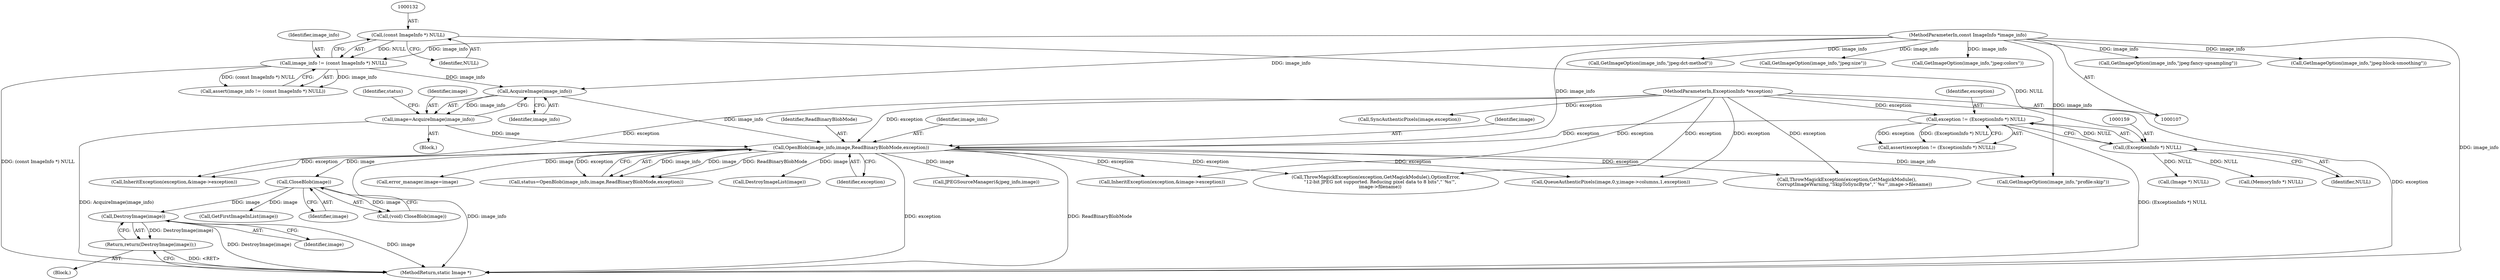 digraph "0_ImageMagick_f6e9d0d9955e85bdd7540b251cd50d598dacc5e6_29@pointer" {
"1000296" [label="(Call,DestroyImage(image))"];
"1000269" [label="(Call,CloseBlob(image))"];
"1000179" [label="(Call,OpenBlob(image_info,image,ReadBinaryBlobMode,exception))"];
"1000175" [label="(Call,AcquireImage(image_info))"];
"1000129" [label="(Call,image_info != (const ImageInfo *) NULL)"];
"1000108" [label="(MethodParameterIn,const ImageInfo *image_info)"];
"1000131" [label="(Call,(const ImageInfo *) NULL)"];
"1000173" [label="(Call,image=AcquireImage(image_info))"];
"1000156" [label="(Call,exception != (ExceptionInfo *) NULL)"];
"1000109" [label="(MethodParameterIn,ExceptionInfo *exception)"];
"1000158" [label="(Call,(ExceptionInfo *) NULL)"];
"1000295" [label="(Return,return(DestroyImage(image));)"];
"1000128" [label="(Call,assert(image_info != (const ImageInfo *) NULL))"];
"1000287" [label="(Call,GetFirstImageInList(image))"];
"1000269" [label="(Call,CloseBlob(image))"];
"1000309" [label="(Call,JPEGSourceManager(&jpeg_info,image))"];
"1000650" [label="(Call,ThrowMagickException(exception,GetMagickModule(),OptionError,\n      \"12-bit JPEG not supported. Reducing pixel data to 8 bits\",\"`%s'\",\n      image->filename))"];
"1000175" [label="(Call,AcquireImage(image_info))"];
"1000110" [label="(Block,)"];
"1000182" [label="(Identifier,ReadBinaryBlobMode)"];
"1000176" [label="(Identifier,image_info)"];
"1000109" [label="(MethodParameterIn,ExceptionInfo *exception)"];
"1000155" [label="(Call,assert(exception != (ExceptionInfo *) NULL))"];
"1000296" [label="(Call,DestroyImage(image))"];
"1000320" [label="(Call,GetImageOption(image_info,\"profile:skip\"))"];
"1000179" [label="(Call,OpenBlob(image_info,image,ReadBinaryBlobMode,exception))"];
"1000174" [label="(Identifier,image)"];
"1000108" [label="(MethodParameterIn,const ImageInfo *image_info)"];
"1000270" [label="(Identifier,image)"];
"1000235" [label="(Call,error_manager.image=image)"];
"1000178" [label="(Identifier,status)"];
"1001746" [label="(Call,SyncAuthenticPixels(image,exception))"];
"1000180" [label="(Identifier,image_info)"];
"1000181" [label="(Identifier,image)"];
"1000806" [label="(Call,GetImageOption(image_info,\"jpeg:fancy-upsampling\"))"];
"1000697" [label="(Call,GetImageOption(image_info,\"jpeg:block-smoothing\"))"];
"1000267" [label="(Call,(void) CloseBlob(image))"];
"1001354" [label="(Call,ThrowMagickException(exception,GetMagickModule(),\n          CorruptImageWarning,\"SkipToSyncByte\",\"`%s'\",image->filename))"];
"1001067" [label="(Call,InheritException(exception,&image->exception))"];
"1000177" [label="(Call,status=OpenBlob(image_info,image,ReadBinaryBlobMode,exception))"];
"1000131" [label="(Call,(const ImageInfo *) NULL)"];
"1000295" [label="(Return,return(DestroyImage(image));)"];
"1000289" [label="(Call,InheritException(exception,&image->exception))"];
"1000160" [label="(Identifier,NULL)"];
"1000173" [label="(Call,image=AcquireImage(image_info))"];
"1000232" [label="(Call,(MemoryInfo *) NULL)"];
"1000724" [label="(Call,GetImageOption(image_info,\"jpeg:dct-method\"))"];
"1001369" [label="(Call,QueueAuthenticPixels(image,0,y,image->columns,1,exception))"];
"1000156" [label="(Call,exception != (ExceptionInfo *) NULL)"];
"1001807" [label="(MethodReturn,static Image *)"];
"1000194" [label="(Call,(Image *) NULL)"];
"1000247" [label="(Block,)"];
"1000158" [label="(Call,(ExceptionInfo *) NULL)"];
"1000133" [label="(Identifier,NULL)"];
"1000191" [label="(Call,DestroyImageList(image))"];
"1000490" [label="(Call,GetImageOption(image_info,\"jpeg:size\"))"];
"1000130" [label="(Identifier,image_info)"];
"1000297" [label="(Identifier,image)"];
"1000129" [label="(Call,image_info != (const ImageInfo *) NULL)"];
"1000183" [label="(Identifier,exception)"];
"1000672" [label="(Call,GetImageOption(image_info,\"jpeg:colors\"))"];
"1000157" [label="(Identifier,exception)"];
"1000296" -> "1000295"  [label="AST: "];
"1000296" -> "1000297"  [label="CFG: "];
"1000297" -> "1000296"  [label="AST: "];
"1000295" -> "1000296"  [label="CFG: "];
"1000296" -> "1001807"  [label="DDG: DestroyImage(image)"];
"1000296" -> "1001807"  [label="DDG: image"];
"1000296" -> "1000295"  [label="DDG: DestroyImage(image)"];
"1000269" -> "1000296"  [label="DDG: image"];
"1000269" -> "1000267"  [label="AST: "];
"1000269" -> "1000270"  [label="CFG: "];
"1000270" -> "1000269"  [label="AST: "];
"1000267" -> "1000269"  [label="CFG: "];
"1000269" -> "1000267"  [label="DDG: image"];
"1000179" -> "1000269"  [label="DDG: image"];
"1000269" -> "1000287"  [label="DDG: image"];
"1000179" -> "1000177"  [label="AST: "];
"1000179" -> "1000183"  [label="CFG: "];
"1000180" -> "1000179"  [label="AST: "];
"1000181" -> "1000179"  [label="AST: "];
"1000182" -> "1000179"  [label="AST: "];
"1000183" -> "1000179"  [label="AST: "];
"1000177" -> "1000179"  [label="CFG: "];
"1000179" -> "1001807"  [label="DDG: ReadBinaryBlobMode"];
"1000179" -> "1001807"  [label="DDG: image_info"];
"1000179" -> "1001807"  [label="DDG: exception"];
"1000179" -> "1000177"  [label="DDG: image_info"];
"1000179" -> "1000177"  [label="DDG: image"];
"1000179" -> "1000177"  [label="DDG: ReadBinaryBlobMode"];
"1000179" -> "1000177"  [label="DDG: exception"];
"1000175" -> "1000179"  [label="DDG: image_info"];
"1000108" -> "1000179"  [label="DDG: image_info"];
"1000173" -> "1000179"  [label="DDG: image"];
"1000156" -> "1000179"  [label="DDG: exception"];
"1000109" -> "1000179"  [label="DDG: exception"];
"1000179" -> "1000191"  [label="DDG: image"];
"1000179" -> "1000235"  [label="DDG: image"];
"1000179" -> "1000289"  [label="DDG: exception"];
"1000179" -> "1000309"  [label="DDG: image"];
"1000179" -> "1000320"  [label="DDG: image_info"];
"1000179" -> "1000650"  [label="DDG: exception"];
"1000179" -> "1001067"  [label="DDG: exception"];
"1000179" -> "1001354"  [label="DDG: exception"];
"1000179" -> "1001369"  [label="DDG: exception"];
"1000175" -> "1000173"  [label="AST: "];
"1000175" -> "1000176"  [label="CFG: "];
"1000176" -> "1000175"  [label="AST: "];
"1000173" -> "1000175"  [label="CFG: "];
"1000175" -> "1000173"  [label="DDG: image_info"];
"1000129" -> "1000175"  [label="DDG: image_info"];
"1000108" -> "1000175"  [label="DDG: image_info"];
"1000129" -> "1000128"  [label="AST: "];
"1000129" -> "1000131"  [label="CFG: "];
"1000130" -> "1000129"  [label="AST: "];
"1000131" -> "1000129"  [label="AST: "];
"1000128" -> "1000129"  [label="CFG: "];
"1000129" -> "1001807"  [label="DDG: (const ImageInfo *) NULL"];
"1000129" -> "1000128"  [label="DDG: image_info"];
"1000129" -> "1000128"  [label="DDG: (const ImageInfo *) NULL"];
"1000108" -> "1000129"  [label="DDG: image_info"];
"1000131" -> "1000129"  [label="DDG: NULL"];
"1000108" -> "1000107"  [label="AST: "];
"1000108" -> "1001807"  [label="DDG: image_info"];
"1000108" -> "1000320"  [label="DDG: image_info"];
"1000108" -> "1000490"  [label="DDG: image_info"];
"1000108" -> "1000672"  [label="DDG: image_info"];
"1000108" -> "1000697"  [label="DDG: image_info"];
"1000108" -> "1000724"  [label="DDG: image_info"];
"1000108" -> "1000806"  [label="DDG: image_info"];
"1000131" -> "1000133"  [label="CFG: "];
"1000132" -> "1000131"  [label="AST: "];
"1000133" -> "1000131"  [label="AST: "];
"1000131" -> "1000158"  [label="DDG: NULL"];
"1000173" -> "1000110"  [label="AST: "];
"1000174" -> "1000173"  [label="AST: "];
"1000178" -> "1000173"  [label="CFG: "];
"1000173" -> "1001807"  [label="DDG: AcquireImage(image_info)"];
"1000156" -> "1000155"  [label="AST: "];
"1000156" -> "1000158"  [label="CFG: "];
"1000157" -> "1000156"  [label="AST: "];
"1000158" -> "1000156"  [label="AST: "];
"1000155" -> "1000156"  [label="CFG: "];
"1000156" -> "1001807"  [label="DDG: (ExceptionInfo *) NULL"];
"1000156" -> "1000155"  [label="DDG: exception"];
"1000156" -> "1000155"  [label="DDG: (ExceptionInfo *) NULL"];
"1000109" -> "1000156"  [label="DDG: exception"];
"1000158" -> "1000156"  [label="DDG: NULL"];
"1000109" -> "1000107"  [label="AST: "];
"1000109" -> "1001807"  [label="DDG: exception"];
"1000109" -> "1000289"  [label="DDG: exception"];
"1000109" -> "1000650"  [label="DDG: exception"];
"1000109" -> "1001067"  [label="DDG: exception"];
"1000109" -> "1001354"  [label="DDG: exception"];
"1000109" -> "1001369"  [label="DDG: exception"];
"1000109" -> "1001746"  [label="DDG: exception"];
"1000158" -> "1000160"  [label="CFG: "];
"1000159" -> "1000158"  [label="AST: "];
"1000160" -> "1000158"  [label="AST: "];
"1000158" -> "1000194"  [label="DDG: NULL"];
"1000158" -> "1000232"  [label="DDG: NULL"];
"1000295" -> "1000247"  [label="AST: "];
"1001807" -> "1000295"  [label="CFG: "];
"1000295" -> "1001807"  [label="DDG: <RET>"];
}
